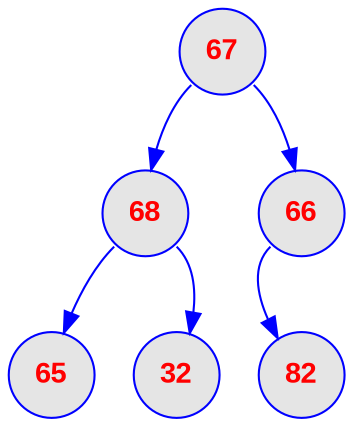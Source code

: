 digraph tas {
	node [
		fontname  = "Arial bold" 
		fontsize  = "14"
		fontcolor = "red"
		style     = "rounded, filled"
		shape     = "circle"
		fillcolor = "grey90"
		color     = "blue"
		width     = "0.5"
	]

	edge [
		color     = "blue"
	]

	0 [label = "67"];
	0 [label = "67"];
	0:sw -> 1;
	1 [label = "68"];
	1 [label = "68"];
	1:sw -> 3;
	3 [label = "65"];
	1:se -> 4;
	4 [label = "32"];
	0:se -> 2;
	2 [label = "66"];
	2 [label = "66"];
	2:sw -> 5;
	5 [label = "82"];
}
